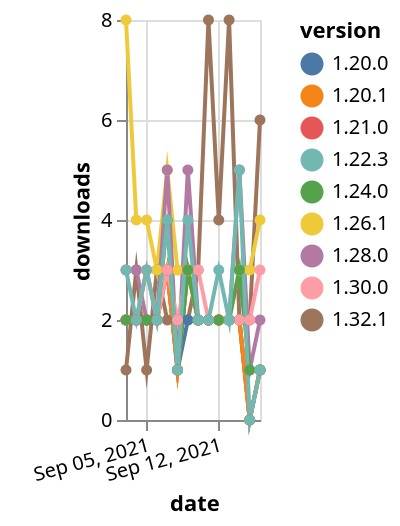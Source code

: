 {"$schema": "https://vega.github.io/schema/vega-lite/v5.json", "description": "A simple bar chart with embedded data.", "data": {"values": [{"date": "2021-09-03", "total": 4350, "delta": 1, "version": "1.32.1"}, {"date": "2021-09-04", "total": 4353, "delta": 3, "version": "1.32.1"}, {"date": "2021-09-05", "total": 4354, "delta": 1, "version": "1.32.1"}, {"date": "2021-09-06", "total": 4357, "delta": 3, "version": "1.32.1"}, {"date": "2021-09-07", "total": 4359, "delta": 2, "version": "1.32.1"}, {"date": "2021-09-08", "total": 4361, "delta": 2, "version": "1.32.1"}, {"date": "2021-09-09", "total": 4363, "delta": 2, "version": "1.32.1"}, {"date": "2021-09-10", "total": 4366, "delta": 3, "version": "1.32.1"}, {"date": "2021-09-11", "total": 4374, "delta": 8, "version": "1.32.1"}, {"date": "2021-09-12", "total": 4378, "delta": 4, "version": "1.32.1"}, {"date": "2021-09-13", "total": 4386, "delta": 8, "version": "1.32.1"}, {"date": "2021-09-14", "total": 4388, "delta": 2, "version": "1.32.1"}, {"date": "2021-09-15", "total": 4390, "delta": 2, "version": "1.32.1"}, {"date": "2021-09-16", "total": 4396, "delta": 6, "version": "1.32.1"}, {"date": "2021-09-03", "total": 4707, "delta": 8, "version": "1.26.1"}, {"date": "2021-09-04", "total": 4711, "delta": 4, "version": "1.26.1"}, {"date": "2021-09-05", "total": 4715, "delta": 4, "version": "1.26.1"}, {"date": "2021-09-06", "total": 4718, "delta": 3, "version": "1.26.1"}, {"date": "2021-09-07", "total": 4723, "delta": 5, "version": "1.26.1"}, {"date": "2021-09-08", "total": 4726, "delta": 3, "version": "1.26.1"}, {"date": "2021-09-09", "total": 4729, "delta": 3, "version": "1.26.1"}, {"date": "2021-09-10", "total": 4731, "delta": 2, "version": "1.26.1"}, {"date": "2021-09-11", "total": 4733, "delta": 2, "version": "1.26.1"}, {"date": "2021-09-12", "total": 4735, "delta": 2, "version": "1.26.1"}, {"date": "2021-09-13", "total": 4737, "delta": 2, "version": "1.26.1"}, {"date": "2021-09-14", "total": 4740, "delta": 3, "version": "1.26.1"}, {"date": "2021-09-15", "total": 4743, "delta": 3, "version": "1.26.1"}, {"date": "2021-09-16", "total": 4747, "delta": 4, "version": "1.26.1"}, {"date": "2021-09-03", "total": 14399, "delta": 3, "version": "1.28.0"}, {"date": "2021-09-04", "total": 14402, "delta": 3, "version": "1.28.0"}, {"date": "2021-09-05", "total": 14404, "delta": 2, "version": "1.28.0"}, {"date": "2021-09-06", "total": 14406, "delta": 2, "version": "1.28.0"}, {"date": "2021-09-07", "total": 14411, "delta": 5, "version": "1.28.0"}, {"date": "2021-09-08", "total": 14412, "delta": 1, "version": "1.28.0"}, {"date": "2021-09-09", "total": 14417, "delta": 5, "version": "1.28.0"}, {"date": "2021-09-10", "total": 14419, "delta": 2, "version": "1.28.0"}, {"date": "2021-09-11", "total": 14421, "delta": 2, "version": "1.28.0"}, {"date": "2021-09-12", "total": 14423, "delta": 2, "version": "1.28.0"}, {"date": "2021-09-13", "total": 14425, "delta": 2, "version": "1.28.0"}, {"date": "2021-09-14", "total": 14430, "delta": 5, "version": "1.28.0"}, {"date": "2021-09-15", "total": 14431, "delta": 1, "version": "1.28.0"}, {"date": "2021-09-16", "total": 14433, "delta": 2, "version": "1.28.0"}, {"date": "2021-09-03", "total": 2681, "delta": 2, "version": "1.20.0"}, {"date": "2021-09-04", "total": 2683, "delta": 2, "version": "1.20.0"}, {"date": "2021-09-05", "total": 2685, "delta": 2, "version": "1.20.0"}, {"date": "2021-09-06", "total": 2687, "delta": 2, "version": "1.20.0"}, {"date": "2021-09-07", "total": 2690, "delta": 3, "version": "1.20.0"}, {"date": "2021-09-08", "total": 2691, "delta": 1, "version": "1.20.0"}, {"date": "2021-09-09", "total": 2693, "delta": 2, "version": "1.20.0"}, {"date": "2021-09-10", "total": 2695, "delta": 2, "version": "1.20.0"}, {"date": "2021-09-11", "total": 2697, "delta": 2, "version": "1.20.0"}, {"date": "2021-09-12", "total": 2699, "delta": 2, "version": "1.20.0"}, {"date": "2021-09-13", "total": 2701, "delta": 2, "version": "1.20.0"}, {"date": "2021-09-14", "total": 2703, "delta": 2, "version": "1.20.0"}, {"date": "2021-09-15", "total": 2703, "delta": 0, "version": "1.20.0"}, {"date": "2021-09-16", "total": 2704, "delta": 1, "version": "1.20.0"}, {"date": "2021-09-03", "total": 3181, "delta": 2, "version": "1.21.0"}, {"date": "2021-09-04", "total": 3183, "delta": 2, "version": "1.21.0"}, {"date": "2021-09-05", "total": 3185, "delta": 2, "version": "1.21.0"}, {"date": "2021-09-06", "total": 3187, "delta": 2, "version": "1.21.0"}, {"date": "2021-09-07", "total": 3190, "delta": 3, "version": "1.21.0"}, {"date": "2021-09-08", "total": 3191, "delta": 1, "version": "1.21.0"}, {"date": "2021-09-09", "total": 3194, "delta": 3, "version": "1.21.0"}, {"date": "2021-09-10", "total": 3196, "delta": 2, "version": "1.21.0"}, {"date": "2021-09-11", "total": 3198, "delta": 2, "version": "1.21.0"}, {"date": "2021-09-12", "total": 3200, "delta": 2, "version": "1.21.0"}, {"date": "2021-09-13", "total": 3202, "delta": 2, "version": "1.21.0"}, {"date": "2021-09-14", "total": 3204, "delta": 2, "version": "1.21.0"}, {"date": "2021-09-15", "total": 3204, "delta": 0, "version": "1.21.0"}, {"date": "2021-09-16", "total": 3205, "delta": 1, "version": "1.21.0"}, {"date": "2021-09-03", "total": 6463, "delta": 2, "version": "1.20.1"}, {"date": "2021-09-04", "total": 6465, "delta": 2, "version": "1.20.1"}, {"date": "2021-09-05", "total": 6468, "delta": 3, "version": "1.20.1"}, {"date": "2021-09-06", "total": 6470, "delta": 2, "version": "1.20.1"}, {"date": "2021-09-07", "total": 6473, "delta": 3, "version": "1.20.1"}, {"date": "2021-09-08", "total": 6474, "delta": 1, "version": "1.20.1"}, {"date": "2021-09-09", "total": 6477, "delta": 3, "version": "1.20.1"}, {"date": "2021-09-10", "total": 6479, "delta": 2, "version": "1.20.1"}, {"date": "2021-09-11", "total": 6481, "delta": 2, "version": "1.20.1"}, {"date": "2021-09-12", "total": 6483, "delta": 2, "version": "1.20.1"}, {"date": "2021-09-13", "total": 6485, "delta": 2, "version": "1.20.1"}, {"date": "2021-09-14", "total": 6487, "delta": 2, "version": "1.20.1"}, {"date": "2021-09-15", "total": 6487, "delta": 0, "version": "1.20.1"}, {"date": "2021-09-16", "total": 6488, "delta": 1, "version": "1.20.1"}, {"date": "2021-09-03", "total": 4091, "delta": 2, "version": "1.30.0"}, {"date": "2021-09-04", "total": 4093, "delta": 2, "version": "1.30.0"}, {"date": "2021-09-05", "total": 4096, "delta": 3, "version": "1.30.0"}, {"date": "2021-09-06", "total": 4098, "delta": 2, "version": "1.30.0"}, {"date": "2021-09-07", "total": 4101, "delta": 3, "version": "1.30.0"}, {"date": "2021-09-08", "total": 4103, "delta": 2, "version": "1.30.0"}, {"date": "2021-09-09", "total": 4106, "delta": 3, "version": "1.30.0"}, {"date": "2021-09-10", "total": 4109, "delta": 3, "version": "1.30.0"}, {"date": "2021-09-11", "total": 4111, "delta": 2, "version": "1.30.0"}, {"date": "2021-09-12", "total": 4113, "delta": 2, "version": "1.30.0"}, {"date": "2021-09-13", "total": 4115, "delta": 2, "version": "1.30.0"}, {"date": "2021-09-14", "total": 4117, "delta": 2, "version": "1.30.0"}, {"date": "2021-09-15", "total": 4119, "delta": 2, "version": "1.30.0"}, {"date": "2021-09-16", "total": 4122, "delta": 3, "version": "1.30.0"}, {"date": "2021-09-03", "total": 6929, "delta": 2, "version": "1.24.0"}, {"date": "2021-09-04", "total": 6931, "delta": 2, "version": "1.24.0"}, {"date": "2021-09-05", "total": 6933, "delta": 2, "version": "1.24.0"}, {"date": "2021-09-06", "total": 6935, "delta": 2, "version": "1.24.0"}, {"date": "2021-09-07", "total": 6939, "delta": 4, "version": "1.24.0"}, {"date": "2021-09-08", "total": 6940, "delta": 1, "version": "1.24.0"}, {"date": "2021-09-09", "total": 6943, "delta": 3, "version": "1.24.0"}, {"date": "2021-09-10", "total": 6945, "delta": 2, "version": "1.24.0"}, {"date": "2021-09-11", "total": 6947, "delta": 2, "version": "1.24.0"}, {"date": "2021-09-12", "total": 6949, "delta": 2, "version": "1.24.0"}, {"date": "2021-09-13", "total": 6951, "delta": 2, "version": "1.24.0"}, {"date": "2021-09-14", "total": 6954, "delta": 3, "version": "1.24.0"}, {"date": "2021-09-15", "total": 6955, "delta": 1, "version": "1.24.0"}, {"date": "2021-09-16", "total": 6956, "delta": 1, "version": "1.24.0"}, {"date": "2021-09-03", "total": 5625, "delta": 3, "version": "1.22.3"}, {"date": "2021-09-04", "total": 5627, "delta": 2, "version": "1.22.3"}, {"date": "2021-09-05", "total": 5630, "delta": 3, "version": "1.22.3"}, {"date": "2021-09-06", "total": 5632, "delta": 2, "version": "1.22.3"}, {"date": "2021-09-07", "total": 5636, "delta": 4, "version": "1.22.3"}, {"date": "2021-09-08", "total": 5637, "delta": 1, "version": "1.22.3"}, {"date": "2021-09-09", "total": 5641, "delta": 4, "version": "1.22.3"}, {"date": "2021-09-10", "total": 5643, "delta": 2, "version": "1.22.3"}, {"date": "2021-09-11", "total": 5645, "delta": 2, "version": "1.22.3"}, {"date": "2021-09-12", "total": 5648, "delta": 3, "version": "1.22.3"}, {"date": "2021-09-13", "total": 5650, "delta": 2, "version": "1.22.3"}, {"date": "2021-09-14", "total": 5655, "delta": 5, "version": "1.22.3"}, {"date": "2021-09-15", "total": 5655, "delta": 0, "version": "1.22.3"}, {"date": "2021-09-16", "total": 5656, "delta": 1, "version": "1.22.3"}]}, "width": "container", "mark": {"type": "line", "point": {"filled": true}}, "encoding": {"x": {"field": "date", "type": "temporal", "timeUnit": "yearmonthdate", "title": "date", "axis": {"labelAngle": -15}}, "y": {"field": "delta", "type": "quantitative", "title": "downloads"}, "color": {"field": "version", "type": "nominal"}, "tooltip": {"field": "delta"}}}